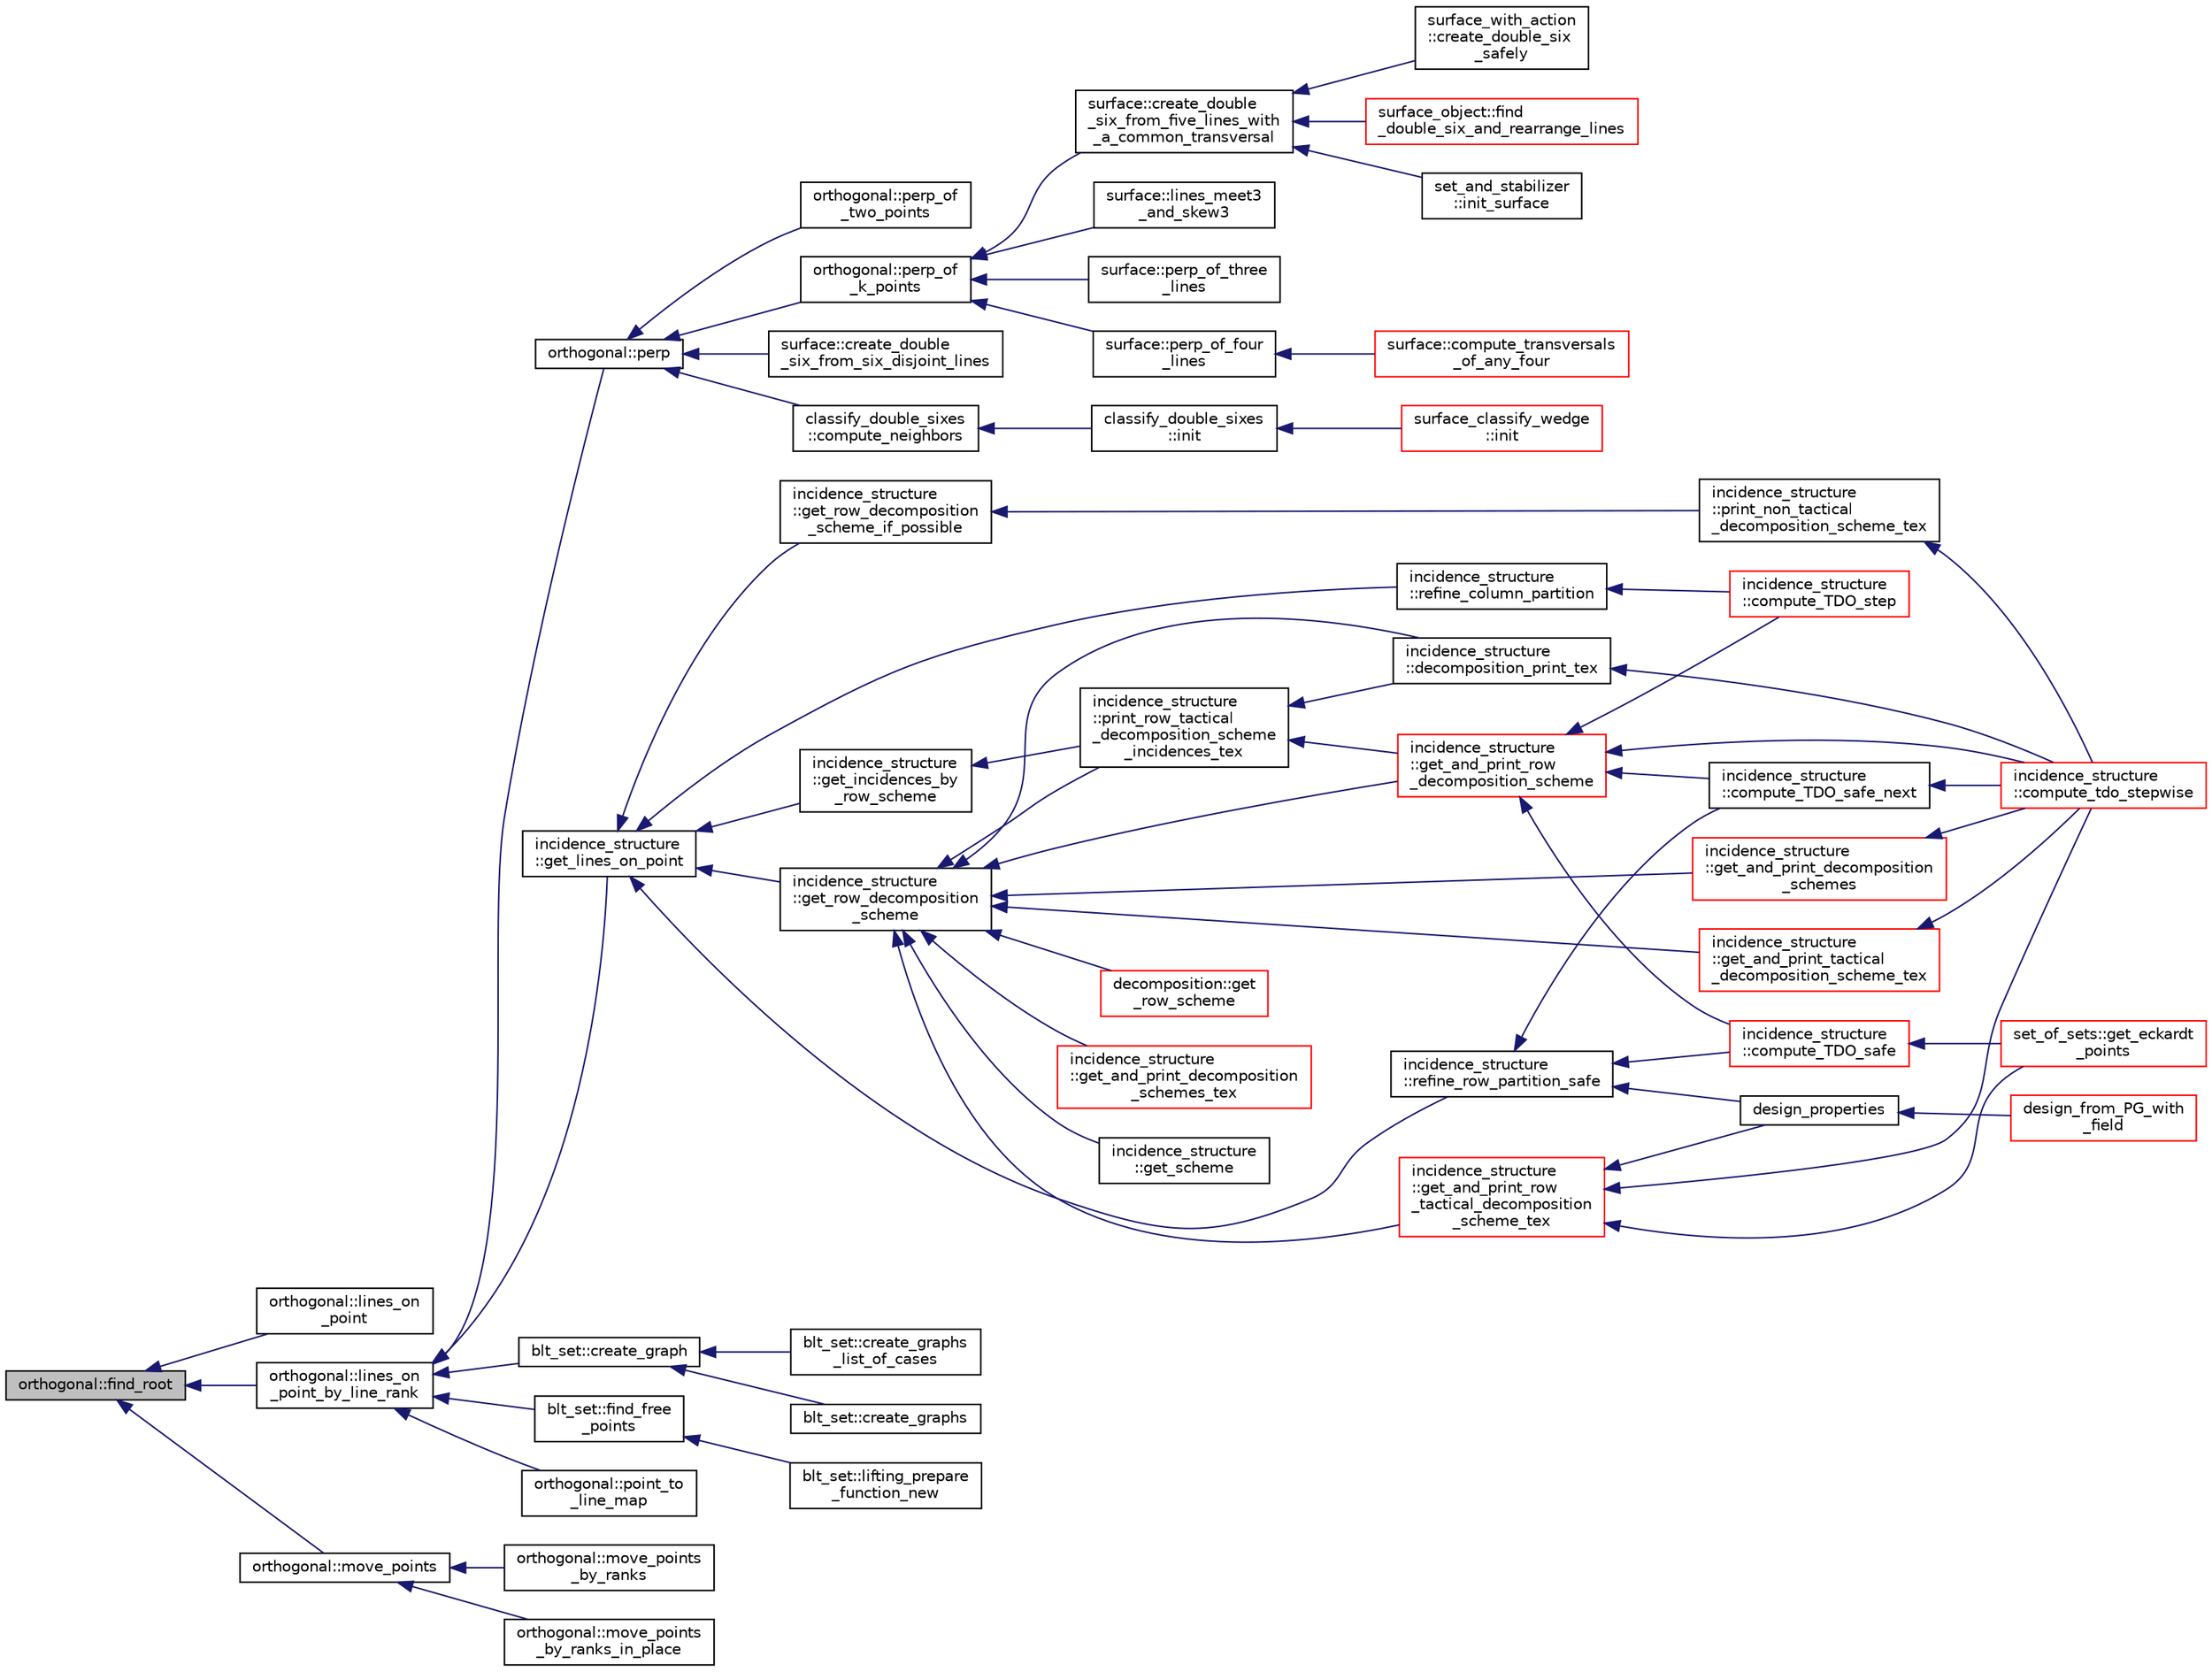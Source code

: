 digraph "orthogonal::find_root"
{
  edge [fontname="Helvetica",fontsize="10",labelfontname="Helvetica",labelfontsize="10"];
  node [fontname="Helvetica",fontsize="10",shape=record];
  rankdir="LR";
  Node5050 [label="orthogonal::find_root",height=0.2,width=0.4,color="black", fillcolor="grey75", style="filled", fontcolor="black"];
  Node5050 -> Node5051 [dir="back",color="midnightblue",fontsize="10",style="solid",fontname="Helvetica"];
  Node5051 [label="orthogonal::lines_on\l_point",height=0.2,width=0.4,color="black", fillcolor="white", style="filled",URL="$d7/daa/classorthogonal.html#aa3249c7fddbc156af817fb274e41c914"];
  Node5050 -> Node5052 [dir="back",color="midnightblue",fontsize="10",style="solid",fontname="Helvetica"];
  Node5052 [label="orthogonal::lines_on\l_point_by_line_rank",height=0.2,width=0.4,color="black", fillcolor="white", style="filled",URL="$d7/daa/classorthogonal.html#adc21874b6da3cd3585c704994fb538aa"];
  Node5052 -> Node5053 [dir="back",color="midnightblue",fontsize="10",style="solid",fontname="Helvetica"];
  Node5053 [label="blt_set::create_graph",height=0.2,width=0.4,color="black", fillcolor="white", style="filled",URL="$d1/d3d/classblt__set.html#ae92249ece99ffbc92e93e49cd5d5dccf"];
  Node5053 -> Node5054 [dir="back",color="midnightblue",fontsize="10",style="solid",fontname="Helvetica"];
  Node5054 [label="blt_set::create_graphs",height=0.2,width=0.4,color="black", fillcolor="white", style="filled",URL="$d1/d3d/classblt__set.html#a3f1d4a8ed15875c47b327949f26a4533"];
  Node5053 -> Node5055 [dir="back",color="midnightblue",fontsize="10",style="solid",fontname="Helvetica"];
  Node5055 [label="blt_set::create_graphs\l_list_of_cases",height=0.2,width=0.4,color="black", fillcolor="white", style="filled",URL="$d1/d3d/classblt__set.html#a91ad531d4154bd887182dbd6121476f3"];
  Node5052 -> Node5056 [dir="back",color="midnightblue",fontsize="10",style="solid",fontname="Helvetica"];
  Node5056 [label="blt_set::find_free\l_points",height=0.2,width=0.4,color="black", fillcolor="white", style="filled",URL="$d1/d3d/classblt__set.html#a71f82dd3dc4a901ea2a0949d2f1af302"];
  Node5056 -> Node5057 [dir="back",color="midnightblue",fontsize="10",style="solid",fontname="Helvetica"];
  Node5057 [label="blt_set::lifting_prepare\l_function_new",height=0.2,width=0.4,color="black", fillcolor="white", style="filled",URL="$d1/d3d/classblt__set.html#a1314b7c0a3b78ba54c0f61a397d8afce"];
  Node5052 -> Node5058 [dir="back",color="midnightblue",fontsize="10",style="solid",fontname="Helvetica"];
  Node5058 [label="orthogonal::point_to\l_line_map",height=0.2,width=0.4,color="black", fillcolor="white", style="filled",URL="$d7/daa/classorthogonal.html#a1eae48671390d1c251303be93b45f9e4"];
  Node5052 -> Node5059 [dir="back",color="midnightblue",fontsize="10",style="solid",fontname="Helvetica"];
  Node5059 [label="orthogonal::perp",height=0.2,width=0.4,color="black", fillcolor="white", style="filled",URL="$d7/daa/classorthogonal.html#ae80e0fa8d1e8caddb9afbb466e3d3189"];
  Node5059 -> Node5060 [dir="back",color="midnightblue",fontsize="10",style="solid",fontname="Helvetica"];
  Node5060 [label="orthogonal::perp_of\l_two_points",height=0.2,width=0.4,color="black", fillcolor="white", style="filled",URL="$d7/daa/classorthogonal.html#a6a05fef2e61ed508bff66d6728c58ec0"];
  Node5059 -> Node5061 [dir="back",color="midnightblue",fontsize="10",style="solid",fontname="Helvetica"];
  Node5061 [label="orthogonal::perp_of\l_k_points",height=0.2,width=0.4,color="black", fillcolor="white", style="filled",URL="$d7/daa/classorthogonal.html#a6a92a4680dc76bb289141fc5c765f5fb"];
  Node5061 -> Node5062 [dir="back",color="midnightblue",fontsize="10",style="solid",fontname="Helvetica"];
  Node5062 [label="surface::lines_meet3\l_and_skew3",height=0.2,width=0.4,color="black", fillcolor="white", style="filled",URL="$d5/d88/classsurface.html#af87ed9d20b980a89342f20c206ae5790"];
  Node5061 -> Node5063 [dir="back",color="midnightblue",fontsize="10",style="solid",fontname="Helvetica"];
  Node5063 [label="surface::perp_of_three\l_lines",height=0.2,width=0.4,color="black", fillcolor="white", style="filled",URL="$d5/d88/classsurface.html#aaa43449a367799d405821a1cd5a7e644"];
  Node5061 -> Node5064 [dir="back",color="midnightblue",fontsize="10",style="solid",fontname="Helvetica"];
  Node5064 [label="surface::perp_of_four\l_lines",height=0.2,width=0.4,color="black", fillcolor="white", style="filled",URL="$d5/d88/classsurface.html#a8da8a93f1fcbf344eb943869b0d488f1"];
  Node5064 -> Node5065 [dir="back",color="midnightblue",fontsize="10",style="solid",fontname="Helvetica"];
  Node5065 [label="surface::compute_transversals\l_of_any_four",height=0.2,width=0.4,color="red", fillcolor="white", style="filled",URL="$d5/d88/classsurface.html#a8023ace5ba7640932b77f1d54a792614"];
  Node5061 -> Node5074 [dir="back",color="midnightblue",fontsize="10",style="solid",fontname="Helvetica"];
  Node5074 [label="surface::create_double\l_six_from_five_lines_with\l_a_common_transversal",height=0.2,width=0.4,color="black", fillcolor="white", style="filled",URL="$d5/d88/classsurface.html#a6d8fafa386893521305e016011d55673"];
  Node5074 -> Node5075 [dir="back",color="midnightblue",fontsize="10",style="solid",fontname="Helvetica"];
  Node5075 [label="surface_object::find\l_double_six_and_rearrange_lines",height=0.2,width=0.4,color="red", fillcolor="white", style="filled",URL="$df/df8/classsurface__object.html#aa2fc4ff039e9f3a5ac29718e29b6b90c"];
  Node5074 -> Node5086 [dir="back",color="midnightblue",fontsize="10",style="solid",fontname="Helvetica"];
  Node5086 [label="set_and_stabilizer\l::init_surface",height=0.2,width=0.4,color="black", fillcolor="white", style="filled",URL="$de/df6/classset__and__stabilizer.html#aac2cff4e770a86c6d40e55478e33b6b5"];
  Node5074 -> Node5087 [dir="back",color="midnightblue",fontsize="10",style="solid",fontname="Helvetica"];
  Node5087 [label="surface_with_action\l::create_double_six\l_safely",height=0.2,width=0.4,color="black", fillcolor="white", style="filled",URL="$d8/df9/classsurface__with__action.html#a5d151dc90786f5466eb08dc1e2939170"];
  Node5059 -> Node5088 [dir="back",color="midnightblue",fontsize="10",style="solid",fontname="Helvetica"];
  Node5088 [label="surface::create_double\l_six_from_six_disjoint_lines",height=0.2,width=0.4,color="black", fillcolor="white", style="filled",URL="$d5/d88/classsurface.html#a4c44f0a33d709edee71537547880dd87"];
  Node5059 -> Node5089 [dir="back",color="midnightblue",fontsize="10",style="solid",fontname="Helvetica"];
  Node5089 [label="classify_double_sixes\l::compute_neighbors",height=0.2,width=0.4,color="black", fillcolor="white", style="filled",URL="$dd/d23/classclassify__double__sixes.html#a675e241052c36c58063ddcfc06d209b2"];
  Node5089 -> Node5068 [dir="back",color="midnightblue",fontsize="10",style="solid",fontname="Helvetica"];
  Node5068 [label="classify_double_sixes\l::init",height=0.2,width=0.4,color="black", fillcolor="white", style="filled",URL="$dd/d23/classclassify__double__sixes.html#a8c5c41d5124b35379d626480ff225f7b"];
  Node5068 -> Node5069 [dir="back",color="midnightblue",fontsize="10",style="solid",fontname="Helvetica"];
  Node5069 [label="surface_classify_wedge\l::init",height=0.2,width=0.4,color="red", fillcolor="white", style="filled",URL="$d7/d5c/classsurface__classify__wedge.html#a43302106663b307aa8274a5112a7010a"];
  Node5052 -> Node5090 [dir="back",color="midnightblue",fontsize="10",style="solid",fontname="Helvetica"];
  Node5090 [label="incidence_structure\l::get_lines_on_point",height=0.2,width=0.4,color="black", fillcolor="white", style="filled",URL="$da/d8a/classincidence__structure.html#a09148fd9478525b4a65c8e44833d1861"];
  Node5090 -> Node5091 [dir="back",color="midnightblue",fontsize="10",style="solid",fontname="Helvetica"];
  Node5091 [label="incidence_structure\l::refine_row_partition_safe",height=0.2,width=0.4,color="black", fillcolor="white", style="filled",URL="$da/d8a/classincidence__structure.html#ae84b2dc0f1a0cd1f9acfadcae21e3745"];
  Node5091 -> Node5092 [dir="back",color="midnightblue",fontsize="10",style="solid",fontname="Helvetica"];
  Node5092 [label="design_properties",height=0.2,width=0.4,color="black", fillcolor="white", style="filled",URL="$d9/dc2/apps_2combinatorics_2design_8_c.html#a7d7aac893d68b4a25d1ab91b57ae2af1"];
  Node5092 -> Node5093 [dir="back",color="midnightblue",fontsize="10",style="solid",fontname="Helvetica"];
  Node5093 [label="design_from_PG_with\l_field",height=0.2,width=0.4,color="red", fillcolor="white", style="filled",URL="$d9/dc2/apps_2combinatorics_2design_8_c.html#a5d0ddbe05228e631bc5fc469bc9ba6dd"];
  Node5091 -> Node5096 [dir="back",color="midnightblue",fontsize="10",style="solid",fontname="Helvetica"];
  Node5096 [label="incidence_structure\l::compute_TDO_safe_next",height=0.2,width=0.4,color="black", fillcolor="white", style="filled",URL="$da/d8a/classincidence__structure.html#a7c315a348fc6bed0f8642767cc9cd7d1"];
  Node5096 -> Node5097 [dir="back",color="midnightblue",fontsize="10",style="solid",fontname="Helvetica"];
  Node5097 [label="incidence_structure\l::compute_tdo_stepwise",height=0.2,width=0.4,color="red", fillcolor="white", style="filled",URL="$da/d8a/classincidence__structure.html#a91a7039b74c96b39bcd084b02181f191"];
  Node5091 -> Node5099 [dir="back",color="midnightblue",fontsize="10",style="solid",fontname="Helvetica"];
  Node5099 [label="incidence_structure\l::compute_TDO_safe",height=0.2,width=0.4,color="red", fillcolor="white", style="filled",URL="$da/d8a/classincidence__structure.html#ab1409e71c4b6855e49edfd3526644202"];
  Node5099 -> Node5100 [dir="back",color="midnightblue",fontsize="10",style="solid",fontname="Helvetica"];
  Node5100 [label="set_of_sets::get_eckardt\l_points",height=0.2,width=0.4,color="red", fillcolor="white", style="filled",URL="$da/dd6/classset__of__sets.html#af6713e71ef5a1b7cc7892d78900166c4"];
  Node5090 -> Node5113 [dir="back",color="midnightblue",fontsize="10",style="solid",fontname="Helvetica"];
  Node5113 [label="incidence_structure\l::refine_column_partition",height=0.2,width=0.4,color="black", fillcolor="white", style="filled",URL="$da/d8a/classincidence__structure.html#ac262f307c1531d67496129dc7890cda4"];
  Node5113 -> Node5114 [dir="back",color="midnightblue",fontsize="10",style="solid",fontname="Helvetica"];
  Node5114 [label="incidence_structure\l::compute_TDO_step",height=0.2,width=0.4,color="red", fillcolor="white", style="filled",URL="$da/d8a/classincidence__structure.html#a6175accaa64033df34d722c594a8b827"];
  Node5090 -> Node5118 [dir="back",color="midnightblue",fontsize="10",style="solid",fontname="Helvetica"];
  Node5118 [label="incidence_structure\l::get_incidences_by\l_row_scheme",height=0.2,width=0.4,color="black", fillcolor="white", style="filled",URL="$da/d8a/classincidence__structure.html#addab249e03244133841bd793389c792c"];
  Node5118 -> Node5119 [dir="back",color="midnightblue",fontsize="10",style="solid",fontname="Helvetica"];
  Node5119 [label="incidence_structure\l::print_row_tactical\l_decomposition_scheme\l_incidences_tex",height=0.2,width=0.4,color="black", fillcolor="white", style="filled",URL="$da/d8a/classincidence__structure.html#a23279d5c98b702de05171c245d5375fa"];
  Node5119 -> Node5120 [dir="back",color="midnightblue",fontsize="10",style="solid",fontname="Helvetica"];
  Node5120 [label="incidence_structure\l::get_and_print_row\l_decomposition_scheme",height=0.2,width=0.4,color="red", fillcolor="white", style="filled",URL="$da/d8a/classincidence__structure.html#a4a1e589bb5c47fb2d98fdb561b669dcf"];
  Node5120 -> Node5096 [dir="back",color="midnightblue",fontsize="10",style="solid",fontname="Helvetica"];
  Node5120 -> Node5099 [dir="back",color="midnightblue",fontsize="10",style="solid",fontname="Helvetica"];
  Node5120 -> Node5114 [dir="back",color="midnightblue",fontsize="10",style="solid",fontname="Helvetica"];
  Node5120 -> Node5097 [dir="back",color="midnightblue",fontsize="10",style="solid",fontname="Helvetica"];
  Node5119 -> Node5121 [dir="back",color="midnightblue",fontsize="10",style="solid",fontname="Helvetica"];
  Node5121 [label="incidence_structure\l::decomposition_print_tex",height=0.2,width=0.4,color="black", fillcolor="white", style="filled",URL="$da/d8a/classincidence__structure.html#ada3fae9fd1819b36e6bfe18dedd01e6a"];
  Node5121 -> Node5097 [dir="back",color="midnightblue",fontsize="10",style="solid",fontname="Helvetica"];
  Node5090 -> Node5122 [dir="back",color="midnightblue",fontsize="10",style="solid",fontname="Helvetica"];
  Node5122 [label="incidence_structure\l::get_row_decomposition\l_scheme",height=0.2,width=0.4,color="black", fillcolor="white", style="filled",URL="$da/d8a/classincidence__structure.html#aa0ad04253ba8e75bb15900ee8b01c9aa"];
  Node5122 -> Node5123 [dir="back",color="midnightblue",fontsize="10",style="solid",fontname="Helvetica"];
  Node5123 [label="decomposition::get\l_row_scheme",height=0.2,width=0.4,color="red", fillcolor="white", style="filled",URL="$d3/d2b/classdecomposition.html#acdb57cdc0c5b1b4692337a7a629f7113"];
  Node5122 -> Node5119 [dir="back",color="midnightblue",fontsize="10",style="solid",fontname="Helvetica"];
  Node5122 -> Node5120 [dir="back",color="midnightblue",fontsize="10",style="solid",fontname="Helvetica"];
  Node5122 -> Node5125 [dir="back",color="midnightblue",fontsize="10",style="solid",fontname="Helvetica"];
  Node5125 [label="incidence_structure\l::get_and_print_decomposition\l_schemes",height=0.2,width=0.4,color="red", fillcolor="white", style="filled",URL="$da/d8a/classincidence__structure.html#a95766a2ffb220bae98b60ed3c91bce9a"];
  Node5125 -> Node5097 [dir="back",color="midnightblue",fontsize="10",style="solid",fontname="Helvetica"];
  Node5122 -> Node5129 [dir="back",color="midnightblue",fontsize="10",style="solid",fontname="Helvetica"];
  Node5129 [label="incidence_structure\l::get_and_print_decomposition\l_schemes_tex",height=0.2,width=0.4,color="red", fillcolor="white", style="filled",URL="$da/d8a/classincidence__structure.html#a2a9844501c86ee7588a64227cc6867e5"];
  Node5122 -> Node5130 [dir="back",color="midnightblue",fontsize="10",style="solid",fontname="Helvetica"];
  Node5130 [label="incidence_structure\l::get_and_print_tactical\l_decomposition_scheme_tex",height=0.2,width=0.4,color="red", fillcolor="white", style="filled",URL="$da/d8a/classincidence__structure.html#a88a5db2769f6529b86c1ee250ceed24d"];
  Node5130 -> Node5097 [dir="back",color="midnightblue",fontsize="10",style="solid",fontname="Helvetica"];
  Node5122 -> Node5131 [dir="back",color="midnightblue",fontsize="10",style="solid",fontname="Helvetica"];
  Node5131 [label="incidence_structure\l::get_scheme",height=0.2,width=0.4,color="black", fillcolor="white", style="filled",URL="$da/d8a/classincidence__structure.html#a13191a7c41cd54c5a453e82395893ad9"];
  Node5122 -> Node5132 [dir="back",color="midnightblue",fontsize="10",style="solid",fontname="Helvetica"];
  Node5132 [label="incidence_structure\l::get_and_print_row\l_tactical_decomposition\l_scheme_tex",height=0.2,width=0.4,color="red", fillcolor="white", style="filled",URL="$da/d8a/classincidence__structure.html#a93bcc4c9c4ebb9635a60b2c5df9c43b0"];
  Node5132 -> Node5092 [dir="back",color="midnightblue",fontsize="10",style="solid",fontname="Helvetica"];
  Node5132 -> Node5100 [dir="back",color="midnightblue",fontsize="10",style="solid",fontname="Helvetica"];
  Node5132 -> Node5097 [dir="back",color="midnightblue",fontsize="10",style="solid",fontname="Helvetica"];
  Node5122 -> Node5121 [dir="back",color="midnightblue",fontsize="10",style="solid",fontname="Helvetica"];
  Node5090 -> Node5133 [dir="back",color="midnightblue",fontsize="10",style="solid",fontname="Helvetica"];
  Node5133 [label="incidence_structure\l::get_row_decomposition\l_scheme_if_possible",height=0.2,width=0.4,color="black", fillcolor="white", style="filled",URL="$da/d8a/classincidence__structure.html#ac93d2a6419b0fca3f25f101c5f08caf5"];
  Node5133 -> Node5134 [dir="back",color="midnightblue",fontsize="10",style="solid",fontname="Helvetica"];
  Node5134 [label="incidence_structure\l::print_non_tactical\l_decomposition_scheme_tex",height=0.2,width=0.4,color="black", fillcolor="white", style="filled",URL="$da/d8a/classincidence__structure.html#a27995a1d72c680e66343d871d838800e"];
  Node5134 -> Node5097 [dir="back",color="midnightblue",fontsize="10",style="solid",fontname="Helvetica"];
  Node5050 -> Node5135 [dir="back",color="midnightblue",fontsize="10",style="solid",fontname="Helvetica"];
  Node5135 [label="orthogonal::move_points",height=0.2,width=0.4,color="black", fillcolor="white", style="filled",URL="$d7/daa/classorthogonal.html#a24bfc815e987e19df641315b98ff8822"];
  Node5135 -> Node5136 [dir="back",color="midnightblue",fontsize="10",style="solid",fontname="Helvetica"];
  Node5136 [label="orthogonal::move_points\l_by_ranks_in_place",height=0.2,width=0.4,color="black", fillcolor="white", style="filled",URL="$d7/daa/classorthogonal.html#a82fac7f7528e41392b5fe89860d4204d"];
  Node5135 -> Node5137 [dir="back",color="midnightblue",fontsize="10",style="solid",fontname="Helvetica"];
  Node5137 [label="orthogonal::move_points\l_by_ranks",height=0.2,width=0.4,color="black", fillcolor="white", style="filled",URL="$d7/daa/classorthogonal.html#a6b1b57c7b6114d7d51c9375fe5014b22"];
}

